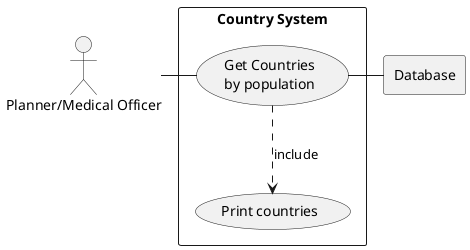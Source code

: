 @startuml

actor WHO as "Planner/Medical Officer"

rectangle Database

rectangle "Country System" {
    usecase UC4 as "Get Countries
	by population"



    usecase UCa as "Print countries"

    WHO - UC4
    UC4 ..> UCa : include
    UC4 - Database
}

@enduml